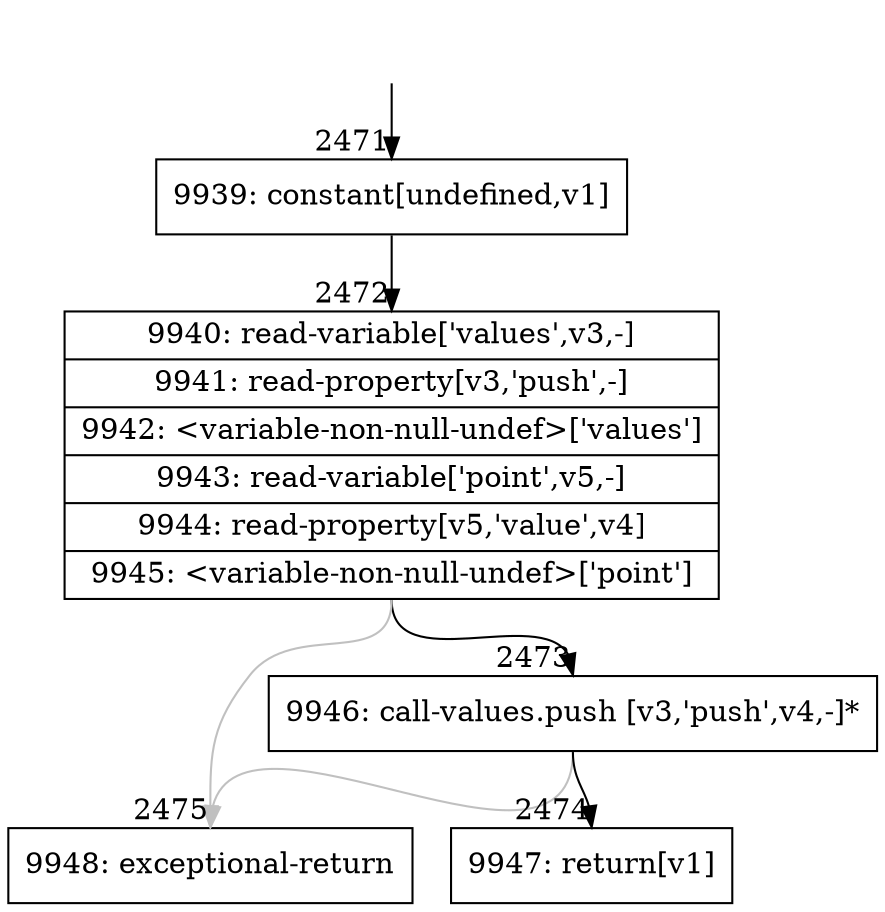 digraph {
rankdir="TD"
BB_entry235[shape=none,label=""];
BB_entry235 -> BB2471 [tailport=s, headport=n, headlabel="    2471"]
BB2471 [shape=record label="{9939: constant[undefined,v1]}" ] 
BB2471 -> BB2472 [tailport=s, headport=n, headlabel="      2472"]
BB2472 [shape=record label="{9940: read-variable['values',v3,-]|9941: read-property[v3,'push',-]|9942: \<variable-non-null-undef\>['values']|9943: read-variable['point',v5,-]|9944: read-property[v5,'value',v4]|9945: \<variable-non-null-undef\>['point']}" ] 
BB2472 -> BB2473 [tailport=s, headport=n, headlabel="      2473"]
BB2472 -> BB2475 [tailport=s, headport=n, color=gray, headlabel="      2475"]
BB2473 [shape=record label="{9946: call-values.push [v3,'push',v4,-]*}" ] 
BB2473 -> BB2474 [tailport=s, headport=n, headlabel="      2474"]
BB2473 -> BB2475 [tailport=s, headport=n, color=gray]
BB2474 [shape=record label="{9947: return[v1]}" ] 
BB2475 [shape=record label="{9948: exceptional-return}" ] 
//#$~ 2676
}
